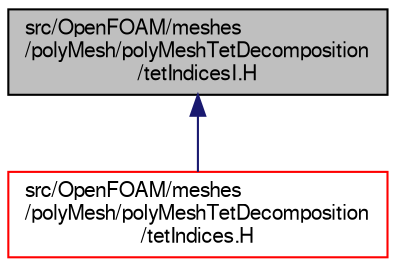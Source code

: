 digraph "src/OpenFOAM/meshes/polyMesh/polyMeshTetDecomposition/tetIndicesI.H"
{
  bgcolor="transparent";
  edge [fontname="FreeSans",fontsize="10",labelfontname="FreeSans",labelfontsize="10"];
  node [fontname="FreeSans",fontsize="10",shape=record];
  Node1 [label="src/OpenFOAM/meshes\l/polyMesh/polyMeshTetDecomposition\l/tetIndicesI.H",height=0.2,width=0.4,color="black", fillcolor="grey75", style="filled", fontcolor="black"];
  Node1 -> Node2 [dir="back",color="midnightblue",fontsize="10",style="solid",fontname="FreeSans"];
  Node2 [label="src/OpenFOAM/meshes\l/polyMesh/polyMeshTetDecomposition\l/tetIndices.H",height=0.2,width=0.4,color="red",URL="$a11663.html"];
}
